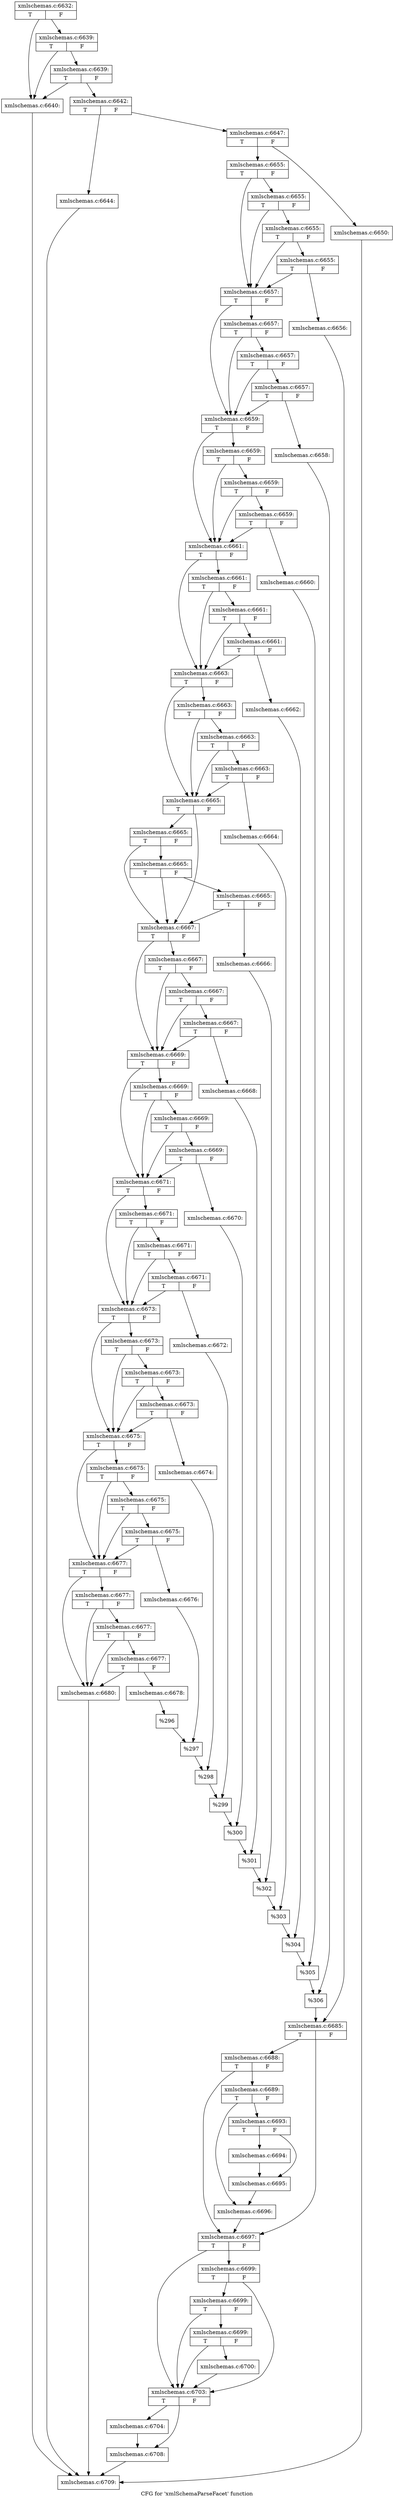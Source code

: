 digraph "CFG for 'xmlSchemaParseFacet' function" {
	label="CFG for 'xmlSchemaParseFacet' function";

	Node0x4e1cd70 [shape=record,label="{xmlschemas.c:6632:|{<s0>T|<s1>F}}"];
	Node0x4e1cd70 -> Node0x4e27620;
	Node0x4e1cd70 -> Node0x4e27740;
	Node0x4e27740 [shape=record,label="{xmlschemas.c:6639:|{<s0>T|<s1>F}}"];
	Node0x4e27740 -> Node0x4e27620;
	Node0x4e27740 -> Node0x4e276c0;
	Node0x4e276c0 [shape=record,label="{xmlschemas.c:6639:|{<s0>T|<s1>F}}"];
	Node0x4e276c0 -> Node0x4e27620;
	Node0x4e276c0 -> Node0x4e27670;
	Node0x4e27620 [shape=record,label="{xmlschemas.c:6640:}"];
	Node0x4e27620 -> Node0x4e175e0;
	Node0x4e27670 [shape=record,label="{xmlschemas.c:6642:|{<s0>T|<s1>F}}"];
	Node0x4e27670 -> Node0x4e28180;
	Node0x4e27670 -> Node0x4e281d0;
	Node0x4e28180 [shape=record,label="{xmlschemas.c:6644:}"];
	Node0x4e28180 -> Node0x4e175e0;
	Node0x4e281d0 [shape=record,label="{xmlschemas.c:6647:|{<s0>T|<s1>F}}"];
	Node0x4e281d0 -> Node0x4e29210;
	Node0x4e281d0 -> Node0x4e29260;
	Node0x4e29210 [shape=record,label="{xmlschemas.c:6650:}"];
	Node0x4e29210 -> Node0x4e175e0;
	Node0x4e29260 [shape=record,label="{xmlschemas.c:6655:|{<s0>T|<s1>F}}"];
	Node0x4e29260 -> Node0x4e2a8c0;
	Node0x4e29260 -> Node0x4e2a7a0;
	Node0x4e2a8c0 [shape=record,label="{xmlschemas.c:6655:|{<s0>T|<s1>F}}"];
	Node0x4e2a8c0 -> Node0x4e2a870;
	Node0x4e2a8c0 -> Node0x4e2a7a0;
	Node0x4e2a870 [shape=record,label="{xmlschemas.c:6655:|{<s0>T|<s1>F}}"];
	Node0x4e2a870 -> Node0x4e2a7f0;
	Node0x4e2a870 -> Node0x4e2a7a0;
	Node0x4e2a7f0 [shape=record,label="{xmlschemas.c:6655:|{<s0>T|<s1>F}}"];
	Node0x4e2a7f0 -> Node0x4e29ef0;
	Node0x4e2a7f0 -> Node0x4e2a7a0;
	Node0x4e29ef0 [shape=record,label="{xmlschemas.c:6656:}"];
	Node0x4e29ef0 -> Node0x4e2a750;
	Node0x4e2a7a0 [shape=record,label="{xmlschemas.c:6657:|{<s0>T|<s1>F}}"];
	Node0x4e2a7a0 -> Node0x4e2b9c0;
	Node0x4e2a7a0 -> Node0x4e2b8a0;
	Node0x4e2b9c0 [shape=record,label="{xmlschemas.c:6657:|{<s0>T|<s1>F}}"];
	Node0x4e2b9c0 -> Node0x4e2b970;
	Node0x4e2b9c0 -> Node0x4e2b8a0;
	Node0x4e2b970 [shape=record,label="{xmlschemas.c:6657:|{<s0>T|<s1>F}}"];
	Node0x4e2b970 -> Node0x4e2b8f0;
	Node0x4e2b970 -> Node0x4e2b8a0;
	Node0x4e2b8f0 [shape=record,label="{xmlschemas.c:6657:|{<s0>T|<s1>F}}"];
	Node0x4e2b8f0 -> Node0x4e2b800;
	Node0x4e2b8f0 -> Node0x4e2b8a0;
	Node0x4e2b800 [shape=record,label="{xmlschemas.c:6658:}"];
	Node0x4e2b800 -> Node0x4e2b850;
	Node0x4e2b8a0 [shape=record,label="{xmlschemas.c:6659:|{<s0>T|<s1>F}}"];
	Node0x4e2b8a0 -> Node0x4e2cac0;
	Node0x4e2b8a0 -> Node0x4e2c9a0;
	Node0x4e2cac0 [shape=record,label="{xmlschemas.c:6659:|{<s0>T|<s1>F}}"];
	Node0x4e2cac0 -> Node0x4e2ca70;
	Node0x4e2cac0 -> Node0x4e2c9a0;
	Node0x4e2ca70 [shape=record,label="{xmlschemas.c:6659:|{<s0>T|<s1>F}}"];
	Node0x4e2ca70 -> Node0x4e2c9f0;
	Node0x4e2ca70 -> Node0x4e2c9a0;
	Node0x4e2c9f0 [shape=record,label="{xmlschemas.c:6659:|{<s0>T|<s1>F}}"];
	Node0x4e2c9f0 -> Node0x4e2c900;
	Node0x4e2c9f0 -> Node0x4e2c9a0;
	Node0x4e2c900 [shape=record,label="{xmlschemas.c:6660:}"];
	Node0x4e2c900 -> Node0x4e2c950;
	Node0x4e2c9a0 [shape=record,label="{xmlschemas.c:6661:|{<s0>T|<s1>F}}"];
	Node0x4e2c9a0 -> Node0x4e2dbc0;
	Node0x4e2c9a0 -> Node0x4e2daa0;
	Node0x4e2dbc0 [shape=record,label="{xmlschemas.c:6661:|{<s0>T|<s1>F}}"];
	Node0x4e2dbc0 -> Node0x4e2db70;
	Node0x4e2dbc0 -> Node0x4e2daa0;
	Node0x4e2db70 [shape=record,label="{xmlschemas.c:6661:|{<s0>T|<s1>F}}"];
	Node0x4e2db70 -> Node0x4e2daf0;
	Node0x4e2db70 -> Node0x4e2daa0;
	Node0x4e2daf0 [shape=record,label="{xmlschemas.c:6661:|{<s0>T|<s1>F}}"];
	Node0x4e2daf0 -> Node0x4e2da00;
	Node0x4e2daf0 -> Node0x4e2daa0;
	Node0x4e2da00 [shape=record,label="{xmlschemas.c:6662:}"];
	Node0x4e2da00 -> Node0x4e2da50;
	Node0x4e2daa0 [shape=record,label="{xmlschemas.c:6663:|{<s0>T|<s1>F}}"];
	Node0x4e2daa0 -> Node0x4e2ecc0;
	Node0x4e2daa0 -> Node0x4e2eba0;
	Node0x4e2ecc0 [shape=record,label="{xmlschemas.c:6663:|{<s0>T|<s1>F}}"];
	Node0x4e2ecc0 -> Node0x4e2ec70;
	Node0x4e2ecc0 -> Node0x4e2eba0;
	Node0x4e2ec70 [shape=record,label="{xmlschemas.c:6663:|{<s0>T|<s1>F}}"];
	Node0x4e2ec70 -> Node0x4e2ebf0;
	Node0x4e2ec70 -> Node0x4e2eba0;
	Node0x4e2ebf0 [shape=record,label="{xmlschemas.c:6663:|{<s0>T|<s1>F}}"];
	Node0x4e2ebf0 -> Node0x4e2eb00;
	Node0x4e2ebf0 -> Node0x4e2eba0;
	Node0x4e2eb00 [shape=record,label="{xmlschemas.c:6664:}"];
	Node0x4e2eb00 -> Node0x4e2eb50;
	Node0x4e2eba0 [shape=record,label="{xmlschemas.c:6665:|{<s0>T|<s1>F}}"];
	Node0x4e2eba0 -> Node0x4e2fdc0;
	Node0x4e2eba0 -> Node0x4e2fca0;
	Node0x4e2fdc0 [shape=record,label="{xmlschemas.c:6665:|{<s0>T|<s1>F}}"];
	Node0x4e2fdc0 -> Node0x4e2fd70;
	Node0x4e2fdc0 -> Node0x4e2fca0;
	Node0x4e2fd70 [shape=record,label="{xmlschemas.c:6665:|{<s0>T|<s1>F}}"];
	Node0x4e2fd70 -> Node0x4e2fcf0;
	Node0x4e2fd70 -> Node0x4e2fca0;
	Node0x4e2fcf0 [shape=record,label="{xmlschemas.c:6665:|{<s0>T|<s1>F}}"];
	Node0x4e2fcf0 -> Node0x4e2fc00;
	Node0x4e2fcf0 -> Node0x4e2fca0;
	Node0x4e2fc00 [shape=record,label="{xmlschemas.c:6666:}"];
	Node0x4e2fc00 -> Node0x4e2fc50;
	Node0x4e2fca0 [shape=record,label="{xmlschemas.c:6667:|{<s0>T|<s1>F}}"];
	Node0x4e2fca0 -> Node0x4e30ec0;
	Node0x4e2fca0 -> Node0x4e30da0;
	Node0x4e30ec0 [shape=record,label="{xmlschemas.c:6667:|{<s0>T|<s1>F}}"];
	Node0x4e30ec0 -> Node0x4e30e70;
	Node0x4e30ec0 -> Node0x4e30da0;
	Node0x4e30e70 [shape=record,label="{xmlschemas.c:6667:|{<s0>T|<s1>F}}"];
	Node0x4e30e70 -> Node0x4e30df0;
	Node0x4e30e70 -> Node0x4e30da0;
	Node0x4e30df0 [shape=record,label="{xmlschemas.c:6667:|{<s0>T|<s1>F}}"];
	Node0x4e30df0 -> Node0x4e30d00;
	Node0x4e30df0 -> Node0x4e30da0;
	Node0x4e30d00 [shape=record,label="{xmlschemas.c:6668:}"];
	Node0x4e30d00 -> Node0x4e30d50;
	Node0x4e30da0 [shape=record,label="{xmlschemas.c:6669:|{<s0>T|<s1>F}}"];
	Node0x4e30da0 -> Node0x4e31fc0;
	Node0x4e30da0 -> Node0x4e31ea0;
	Node0x4e31fc0 [shape=record,label="{xmlschemas.c:6669:|{<s0>T|<s1>F}}"];
	Node0x4e31fc0 -> Node0x4e31f70;
	Node0x4e31fc0 -> Node0x4e31ea0;
	Node0x4e31f70 [shape=record,label="{xmlschemas.c:6669:|{<s0>T|<s1>F}}"];
	Node0x4e31f70 -> Node0x4e31ef0;
	Node0x4e31f70 -> Node0x4e31ea0;
	Node0x4e31ef0 [shape=record,label="{xmlschemas.c:6669:|{<s0>T|<s1>F}}"];
	Node0x4e31ef0 -> Node0x4e31e00;
	Node0x4e31ef0 -> Node0x4e31ea0;
	Node0x4e31e00 [shape=record,label="{xmlschemas.c:6670:}"];
	Node0x4e31e00 -> Node0x4e31e50;
	Node0x4e31ea0 [shape=record,label="{xmlschemas.c:6671:|{<s0>T|<s1>F}}"];
	Node0x4e31ea0 -> Node0x4e330c0;
	Node0x4e31ea0 -> Node0x4e32fa0;
	Node0x4e330c0 [shape=record,label="{xmlschemas.c:6671:|{<s0>T|<s1>F}}"];
	Node0x4e330c0 -> Node0x4e33070;
	Node0x4e330c0 -> Node0x4e32fa0;
	Node0x4e33070 [shape=record,label="{xmlschemas.c:6671:|{<s0>T|<s1>F}}"];
	Node0x4e33070 -> Node0x4e32ff0;
	Node0x4e33070 -> Node0x4e32fa0;
	Node0x4e32ff0 [shape=record,label="{xmlschemas.c:6671:|{<s0>T|<s1>F}}"];
	Node0x4e32ff0 -> Node0x4e32f00;
	Node0x4e32ff0 -> Node0x4e32fa0;
	Node0x4e32f00 [shape=record,label="{xmlschemas.c:6672:}"];
	Node0x4e32f00 -> Node0x4e32f50;
	Node0x4e32fa0 [shape=record,label="{xmlschemas.c:6673:|{<s0>T|<s1>F}}"];
	Node0x4e32fa0 -> Node0x4e341c0;
	Node0x4e32fa0 -> Node0x4e340a0;
	Node0x4e341c0 [shape=record,label="{xmlschemas.c:6673:|{<s0>T|<s1>F}}"];
	Node0x4e341c0 -> Node0x4e34170;
	Node0x4e341c0 -> Node0x4e340a0;
	Node0x4e34170 [shape=record,label="{xmlschemas.c:6673:|{<s0>T|<s1>F}}"];
	Node0x4e34170 -> Node0x4e340f0;
	Node0x4e34170 -> Node0x4e340a0;
	Node0x4e340f0 [shape=record,label="{xmlschemas.c:6673:|{<s0>T|<s1>F}}"];
	Node0x4e340f0 -> Node0x4e34000;
	Node0x4e340f0 -> Node0x4e340a0;
	Node0x4e34000 [shape=record,label="{xmlschemas.c:6674:}"];
	Node0x4e34000 -> Node0x4e34050;
	Node0x4e340a0 [shape=record,label="{xmlschemas.c:6675:|{<s0>T|<s1>F}}"];
	Node0x4e340a0 -> Node0x4e352c0;
	Node0x4e340a0 -> Node0x4e351a0;
	Node0x4e352c0 [shape=record,label="{xmlschemas.c:6675:|{<s0>T|<s1>F}}"];
	Node0x4e352c0 -> Node0x4e35270;
	Node0x4e352c0 -> Node0x4e351a0;
	Node0x4e35270 [shape=record,label="{xmlschemas.c:6675:|{<s0>T|<s1>F}}"];
	Node0x4e35270 -> Node0x4e351f0;
	Node0x4e35270 -> Node0x4e351a0;
	Node0x4e351f0 [shape=record,label="{xmlschemas.c:6675:|{<s0>T|<s1>F}}"];
	Node0x4e351f0 -> Node0x4e35100;
	Node0x4e351f0 -> Node0x4e351a0;
	Node0x4e35100 [shape=record,label="{xmlschemas.c:6676:}"];
	Node0x4e35100 -> Node0x4e35150;
	Node0x4e351a0 [shape=record,label="{xmlschemas.c:6677:|{<s0>T|<s1>F}}"];
	Node0x4e351a0 -> Node0x4e36440;
	Node0x4e351a0 -> Node0x4e36320;
	Node0x4e36440 [shape=record,label="{xmlschemas.c:6677:|{<s0>T|<s1>F}}"];
	Node0x4e36440 -> Node0x4e363f0;
	Node0x4e36440 -> Node0x4e36320;
	Node0x4e363f0 [shape=record,label="{xmlschemas.c:6677:|{<s0>T|<s1>F}}"];
	Node0x4e363f0 -> Node0x4e36370;
	Node0x4e363f0 -> Node0x4e36320;
	Node0x4e36370 [shape=record,label="{xmlschemas.c:6677:|{<s0>T|<s1>F}}"];
	Node0x4e36370 -> Node0x4e36280;
	Node0x4e36370 -> Node0x4e36320;
	Node0x4e36280 [shape=record,label="{xmlschemas.c:6678:}"];
	Node0x4e36280 -> Node0x4e362d0;
	Node0x4e36320 [shape=record,label="{xmlschemas.c:6680:}"];
	Node0x4e36320 -> Node0x4e175e0;
	Node0x4e362d0 [shape=record,label="{%296}"];
	Node0x4e362d0 -> Node0x4e35150;
	Node0x4e35150 [shape=record,label="{%297}"];
	Node0x4e35150 -> Node0x4e34050;
	Node0x4e34050 [shape=record,label="{%298}"];
	Node0x4e34050 -> Node0x4e32f50;
	Node0x4e32f50 [shape=record,label="{%299}"];
	Node0x4e32f50 -> Node0x4e31e50;
	Node0x4e31e50 [shape=record,label="{%300}"];
	Node0x4e31e50 -> Node0x4e30d50;
	Node0x4e30d50 [shape=record,label="{%301}"];
	Node0x4e30d50 -> Node0x4e2fc50;
	Node0x4e2fc50 [shape=record,label="{%302}"];
	Node0x4e2fc50 -> Node0x4e2eb50;
	Node0x4e2eb50 [shape=record,label="{%303}"];
	Node0x4e2eb50 -> Node0x4e2da50;
	Node0x4e2da50 [shape=record,label="{%304}"];
	Node0x4e2da50 -> Node0x4e2c950;
	Node0x4e2c950 [shape=record,label="{%305}"];
	Node0x4e2c950 -> Node0x4e2b850;
	Node0x4e2b850 [shape=record,label="{%306}"];
	Node0x4e2b850 -> Node0x4e2a750;
	Node0x4e2a750 [shape=record,label="{xmlschemas.c:6685:|{<s0>T|<s1>F}}"];
	Node0x4e2a750 -> Node0x4e38860;
	Node0x4e2a750 -> Node0x4e38810;
	Node0x4e38860 [shape=record,label="{xmlschemas.c:6688:|{<s0>T|<s1>F}}"];
	Node0x4e38860 -> Node0x4e387c0;
	Node0x4e38860 -> Node0x4e38810;
	Node0x4e387c0 [shape=record,label="{xmlschemas.c:6689:|{<s0>T|<s1>F}}"];
	Node0x4e387c0 -> Node0x4e397b0;
	Node0x4e387c0 -> Node0x4e39800;
	Node0x4e397b0 [shape=record,label="{xmlschemas.c:6693:|{<s0>T|<s1>F}}"];
	Node0x4e397b0 -> Node0x4e39bc0;
	Node0x4e397b0 -> Node0x4e39c10;
	Node0x4e39bc0 [shape=record,label="{xmlschemas.c:6694:}"];
	Node0x4e39bc0 -> Node0x4e39c10;
	Node0x4e39c10 [shape=record,label="{xmlschemas.c:6695:}"];
	Node0x4e39c10 -> Node0x4e39800;
	Node0x4e39800 [shape=record,label="{xmlschemas.c:6696:}"];
	Node0x4e39800 -> Node0x4e38810;
	Node0x4e38810 [shape=record,label="{xmlschemas.c:6697:|{<s0>T|<s1>F}}"];
	Node0x4e38810 -> Node0x4e3a890;
	Node0x4e38810 -> Node0x4e3a770;
	Node0x4e3a890 [shape=record,label="{xmlschemas.c:6699:|{<s0>T|<s1>F}}"];
	Node0x4e3a890 -> Node0x4e3a840;
	Node0x4e3a890 -> Node0x4e3a770;
	Node0x4e3a840 [shape=record,label="{xmlschemas.c:6699:|{<s0>T|<s1>F}}"];
	Node0x4e3a840 -> Node0x4e3a7c0;
	Node0x4e3a840 -> Node0x4e3a770;
	Node0x4e3a7c0 [shape=record,label="{xmlschemas.c:6699:|{<s0>T|<s1>F}}"];
	Node0x4e3a7c0 -> Node0x4e3a720;
	Node0x4e3a7c0 -> Node0x4e3a770;
	Node0x4e3a720 [shape=record,label="{xmlschemas.c:6700:}"];
	Node0x4e3a720 -> Node0x4e3a770;
	Node0x4e3a770 [shape=record,label="{xmlschemas.c:6703:|{<s0>T|<s1>F}}"];
	Node0x4e3a770 -> Node0x4e3bd00;
	Node0x4e3a770 -> Node0x4e3bd50;
	Node0x4e3bd00 [shape=record,label="{xmlschemas.c:6704:}"];
	Node0x4e3bd00 -> Node0x4e3bd50;
	Node0x4e3bd50 [shape=record,label="{xmlschemas.c:6708:}"];
	Node0x4e3bd50 -> Node0x4e175e0;
	Node0x4e175e0 [shape=record,label="{xmlschemas.c:6709:}"];
}
